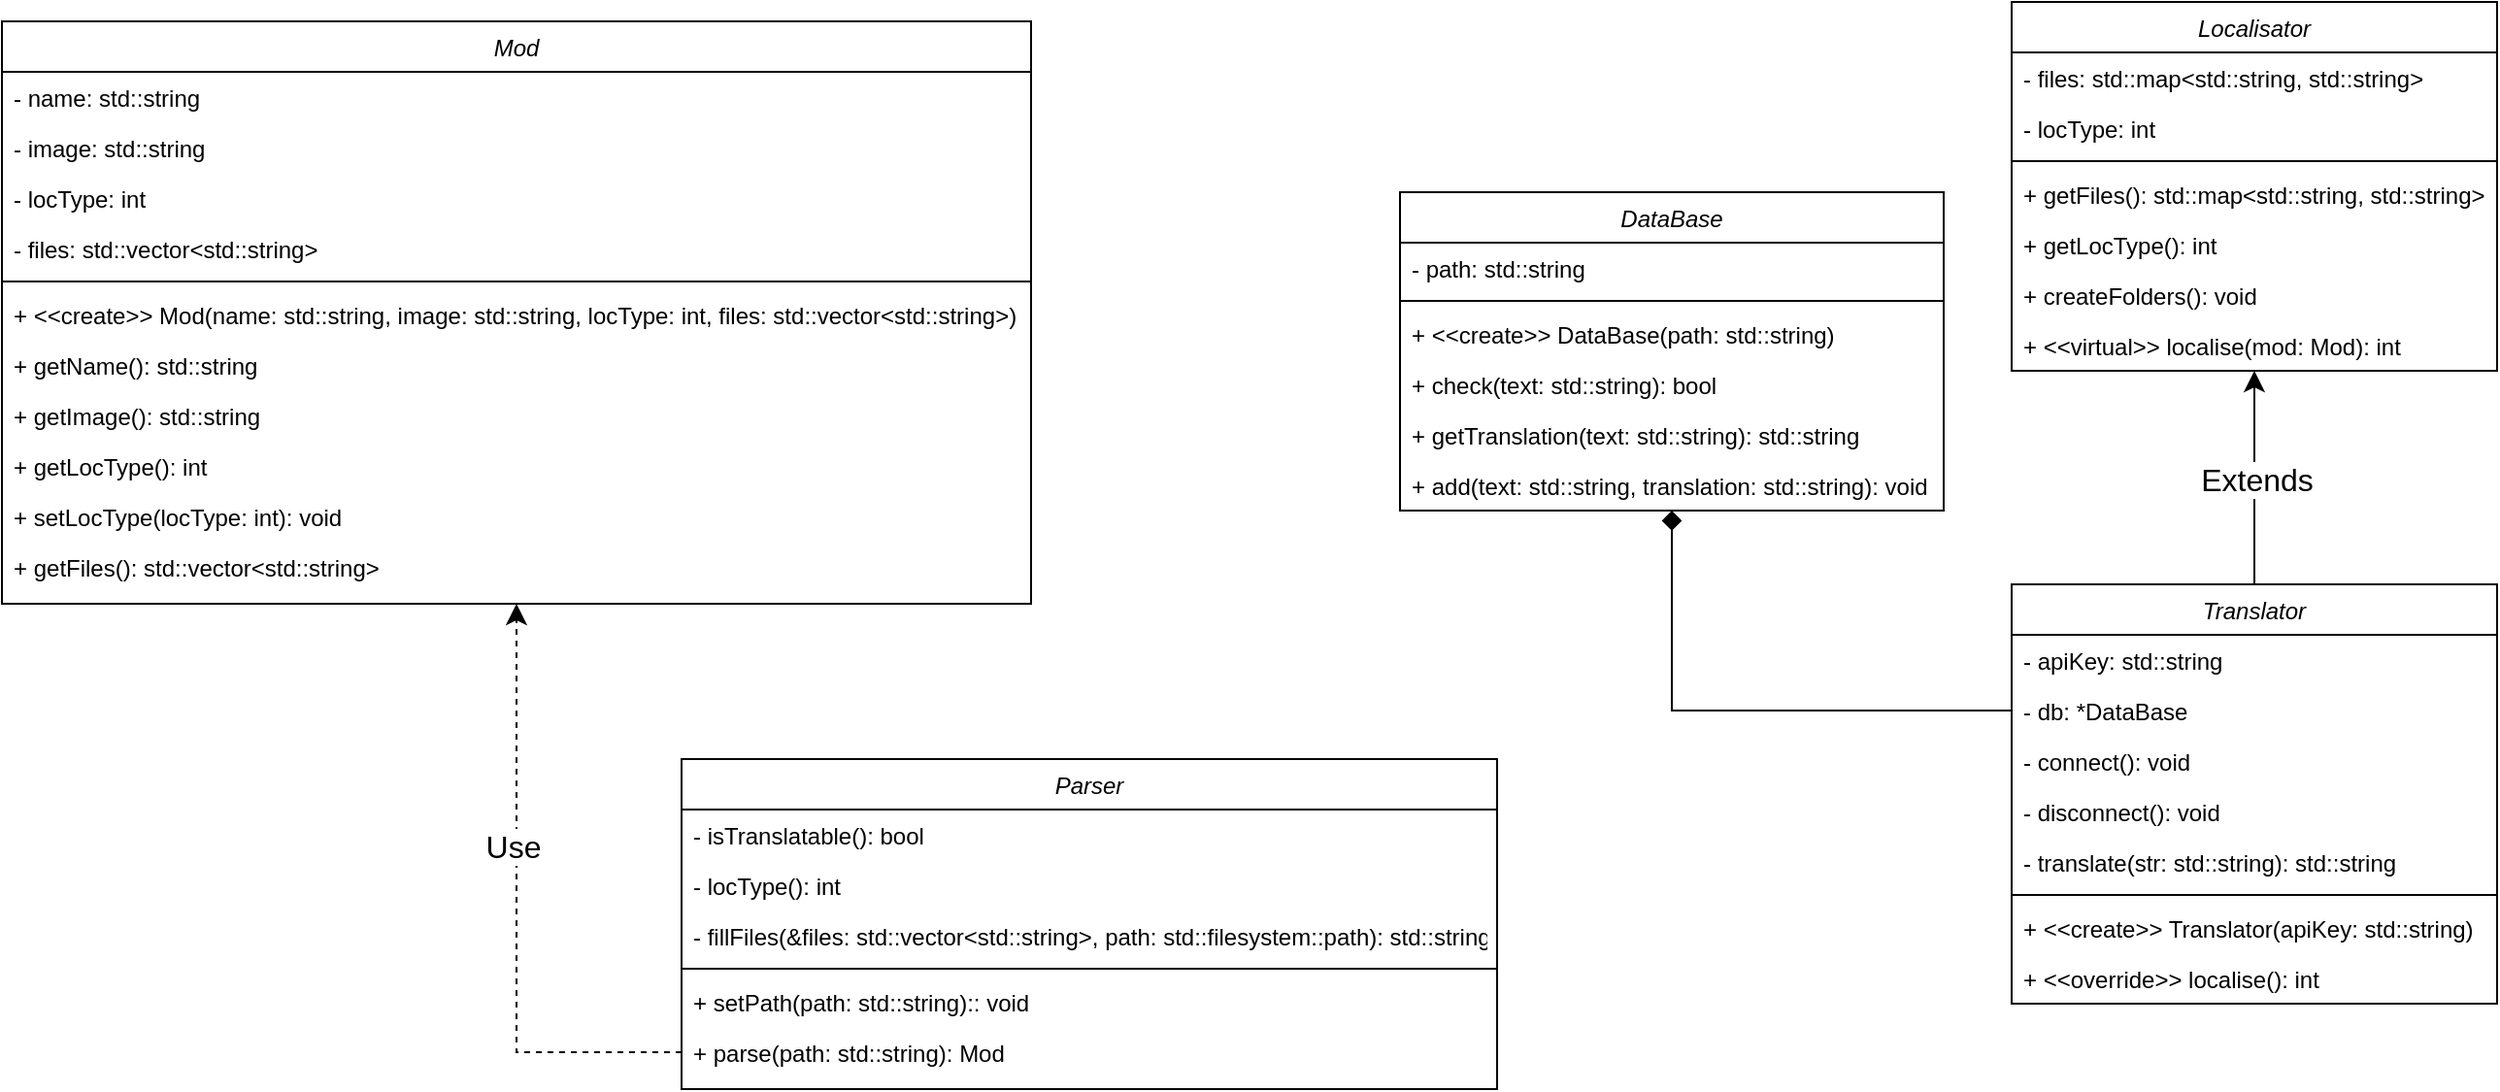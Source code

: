 <mxfile version="22.1.7" type="device">
  <diagram id="C5RBs43oDa-KdzZeNtuy" name="Page-1">
    <mxGraphModel dx="1357" dy="854" grid="1" gridSize="10" guides="1" tooltips="1" connect="1" arrows="1" fold="1" page="1" pageScale="1" pageWidth="827" pageHeight="1169" math="0" shadow="0">
      <root>
        <mxCell id="WIyWlLk6GJQsqaUBKTNV-0" />
        <mxCell id="WIyWlLk6GJQsqaUBKTNV-1" parent="WIyWlLk6GJQsqaUBKTNV-0" />
        <mxCell id="zkfFHV4jXpPFQw0GAbJ--0" value="Mod" style="swimlane;fontStyle=2;align=center;verticalAlign=top;childLayout=stackLayout;horizontal=1;startSize=26;horizontalStack=0;resizeParent=1;resizeLast=0;collapsible=1;marginBottom=0;rounded=0;shadow=0;strokeWidth=1;" parent="WIyWlLk6GJQsqaUBKTNV-1" vertex="1">
          <mxGeometry x="230" y="150" width="530" height="300" as="geometry">
            <mxRectangle x="230" y="140" width="160" height="26" as="alternateBounds" />
          </mxGeometry>
        </mxCell>
        <mxCell id="zkfFHV4jXpPFQw0GAbJ--3" value="- name: std::string" style="text;align=left;verticalAlign=top;spacingLeft=4;spacingRight=4;overflow=hidden;rotatable=0;points=[[0,0.5],[1,0.5]];portConstraint=eastwest;rounded=0;shadow=0;html=0;" parent="zkfFHV4jXpPFQw0GAbJ--0" vertex="1">
          <mxGeometry y="26" width="530" height="26" as="geometry" />
        </mxCell>
        <mxCell id="EVl2K6StULn4HMKJgN-R-0" value="- image: std::string" style="text;align=left;verticalAlign=top;spacingLeft=4;spacingRight=4;overflow=hidden;rotatable=0;points=[[0,0.5],[1,0.5]];portConstraint=eastwest;rounded=0;shadow=0;html=0;" parent="zkfFHV4jXpPFQw0GAbJ--0" vertex="1">
          <mxGeometry y="52" width="530" height="26" as="geometry" />
        </mxCell>
        <mxCell id="6hkcjDs0qSwzZvk9efwG-0" value="- locType: int" style="text;align=left;verticalAlign=top;spacingLeft=4;spacingRight=4;overflow=hidden;rotatable=0;points=[[0,0.5],[1,0.5]];portConstraint=eastwest;rounded=0;shadow=0;html=0;" parent="zkfFHV4jXpPFQw0GAbJ--0" vertex="1">
          <mxGeometry y="78" width="530" height="26" as="geometry" />
        </mxCell>
        <mxCell id="TcEMR7NrBfed5pxMnUd9-0" value="- files: std::vector&lt;std::string&gt;" style="text;align=left;verticalAlign=top;spacingLeft=4;spacingRight=4;overflow=hidden;rotatable=0;points=[[0,0.5],[1,0.5]];portConstraint=eastwest;rounded=0;shadow=0;html=0;" parent="zkfFHV4jXpPFQw0GAbJ--0" vertex="1">
          <mxGeometry y="104" width="530" height="26" as="geometry" />
        </mxCell>
        <mxCell id="zkfFHV4jXpPFQw0GAbJ--4" value="" style="line;html=1;strokeWidth=1;align=left;verticalAlign=middle;spacingTop=-1;spacingLeft=3;spacingRight=3;rotatable=0;labelPosition=right;points=[];portConstraint=eastwest;" parent="zkfFHV4jXpPFQw0GAbJ--0" vertex="1">
          <mxGeometry y="130" width="530" height="8" as="geometry" />
        </mxCell>
        <mxCell id="zkfFHV4jXpPFQw0GAbJ--5" value="+ &lt;&lt;create&gt;&gt; Mod(name: std::string, image: std::string, locType: int, files: std::vector&lt;std::string&gt;)" style="text;align=left;verticalAlign=top;spacingLeft=4;spacingRight=4;overflow=hidden;rotatable=0;points=[[0,0.5],[1,0.5]];portConstraint=eastwest;" parent="zkfFHV4jXpPFQw0GAbJ--0" vertex="1">
          <mxGeometry y="138" width="530" height="26" as="geometry" />
        </mxCell>
        <mxCell id="TcEMR7NrBfed5pxMnUd9-6" value="+ getName(): std::string" style="text;align=left;verticalAlign=top;spacingLeft=4;spacingRight=4;overflow=hidden;rotatable=0;points=[[0,0.5],[1,0.5]];portConstraint=eastwest;" parent="zkfFHV4jXpPFQw0GAbJ--0" vertex="1">
          <mxGeometry y="164" width="530" height="26" as="geometry" />
        </mxCell>
        <mxCell id="TcEMR7NrBfed5pxMnUd9-7" value="+ getImage(): std::string" style="text;align=left;verticalAlign=top;spacingLeft=4;spacingRight=4;overflow=hidden;rotatable=0;points=[[0,0.5],[1,0.5]];portConstraint=eastwest;" parent="zkfFHV4jXpPFQw0GAbJ--0" vertex="1">
          <mxGeometry y="190" width="530" height="26" as="geometry" />
        </mxCell>
        <mxCell id="6hkcjDs0qSwzZvk9efwG-1" value="+ getLocType(): int" style="text;align=left;verticalAlign=top;spacingLeft=4;spacingRight=4;overflow=hidden;rotatable=0;points=[[0,0.5],[1,0.5]];portConstraint=eastwest;" parent="zkfFHV4jXpPFQw0GAbJ--0" vertex="1">
          <mxGeometry y="216" width="530" height="26" as="geometry" />
        </mxCell>
        <mxCell id="6hkcjDs0qSwzZvk9efwG-2" value="+ setLocType(locType: int): void" style="text;align=left;verticalAlign=top;spacingLeft=4;spacingRight=4;overflow=hidden;rotatable=0;points=[[0,0.5],[1,0.5]];portConstraint=eastwest;" parent="zkfFHV4jXpPFQw0GAbJ--0" vertex="1">
          <mxGeometry y="242" width="530" height="26" as="geometry" />
        </mxCell>
        <mxCell id="TcEMR7NrBfed5pxMnUd9-8" value="+ getFiles(): std::vector&lt;std::string&gt;" style="text;align=left;verticalAlign=top;spacingLeft=4;spacingRight=4;overflow=hidden;rotatable=0;points=[[0,0.5],[1,0.5]];portConstraint=eastwest;" parent="zkfFHV4jXpPFQw0GAbJ--0" vertex="1">
          <mxGeometry y="268" width="530" height="26" as="geometry" />
        </mxCell>
        <mxCell id="TcEMR7NrBfed5pxMnUd9-9" value="Parser" style="swimlane;fontStyle=2;align=center;verticalAlign=top;childLayout=stackLayout;horizontal=1;startSize=26;horizontalStack=0;resizeParent=1;resizeLast=0;collapsible=1;marginBottom=0;rounded=0;shadow=0;strokeWidth=1;" parent="WIyWlLk6GJQsqaUBKTNV-1" vertex="1">
          <mxGeometry x="580" y="530" width="420" height="170" as="geometry">
            <mxRectangle x="230" y="140" width="160" height="26" as="alternateBounds" />
          </mxGeometry>
        </mxCell>
        <mxCell id="TcEMR7NrBfed5pxMnUd9-11" value="- isTranslatable(): bool" style="text;align=left;verticalAlign=top;spacingLeft=4;spacingRight=4;overflow=hidden;rotatable=0;points=[[0,0.5],[1,0.5]];portConstraint=eastwest;rounded=0;shadow=0;html=0;" parent="TcEMR7NrBfed5pxMnUd9-9" vertex="1">
          <mxGeometry y="26" width="420" height="26" as="geometry" />
        </mxCell>
        <mxCell id="6hkcjDs0qSwzZvk9efwG-3" value="- locType(): int" style="text;align=left;verticalAlign=top;spacingLeft=4;spacingRight=4;overflow=hidden;rotatable=0;points=[[0,0.5],[1,0.5]];portConstraint=eastwest;rounded=0;shadow=0;html=0;" parent="TcEMR7NrBfed5pxMnUd9-9" vertex="1">
          <mxGeometry y="52" width="420" height="26" as="geometry" />
        </mxCell>
        <mxCell id="TcEMR7NrBfed5pxMnUd9-12" value="- fillFiles(&amp;files: std::vector&lt;std::string&gt;, path: std::filesystem::path): std::string" style="text;align=left;verticalAlign=top;spacingLeft=4;spacingRight=4;overflow=hidden;rotatable=0;points=[[0,0.5],[1,0.5]];portConstraint=eastwest;rounded=0;shadow=0;html=0;" parent="TcEMR7NrBfed5pxMnUd9-9" vertex="1">
          <mxGeometry y="78" width="420" height="26" as="geometry" />
        </mxCell>
        <mxCell id="TcEMR7NrBfed5pxMnUd9-15" value="" style="line;html=1;strokeWidth=1;align=left;verticalAlign=middle;spacingTop=-1;spacingLeft=3;spacingRight=3;rotatable=0;labelPosition=right;points=[];portConstraint=eastwest;" parent="TcEMR7NrBfed5pxMnUd9-9" vertex="1">
          <mxGeometry y="104" width="420" height="8" as="geometry" />
        </mxCell>
        <mxCell id="TcEMR7NrBfed5pxMnUd9-16" value="+ setPath(path: std::string):: void" style="text;align=left;verticalAlign=top;spacingLeft=4;spacingRight=4;overflow=hidden;rotatable=0;points=[[0,0.5],[1,0.5]];portConstraint=eastwest;" parent="TcEMR7NrBfed5pxMnUd9-9" vertex="1">
          <mxGeometry y="112" width="420" height="26" as="geometry" />
        </mxCell>
        <mxCell id="TcEMR7NrBfed5pxMnUd9-17" value="+ parse(path: std::string): Mod" style="text;align=left;verticalAlign=top;spacingLeft=4;spacingRight=4;overflow=hidden;rotatable=0;points=[[0,0.5],[1,0.5]];portConstraint=eastwest;" parent="TcEMR7NrBfed5pxMnUd9-9" vertex="1">
          <mxGeometry y="138" width="420" height="26" as="geometry" />
        </mxCell>
        <mxCell id="TcEMR7NrBfed5pxMnUd9-22" value="Localisator" style="swimlane;fontStyle=2;align=center;verticalAlign=top;childLayout=stackLayout;horizontal=1;startSize=26;horizontalStack=0;resizeParent=1;resizeLast=0;collapsible=1;marginBottom=0;rounded=0;shadow=0;strokeWidth=1;" parent="WIyWlLk6GJQsqaUBKTNV-1" vertex="1">
          <mxGeometry x="1265" y="140" width="250" height="190" as="geometry">
            <mxRectangle x="230" y="140" width="160" height="26" as="alternateBounds" />
          </mxGeometry>
        </mxCell>
        <mxCell id="TcEMR7NrBfed5pxMnUd9-23" value="- files: std::map&lt;std::string, std::string&gt;" style="text;align=left;verticalAlign=top;spacingLeft=4;spacingRight=4;overflow=hidden;rotatable=0;points=[[0,0.5],[1,0.5]];portConstraint=eastwest;" parent="TcEMR7NrBfed5pxMnUd9-22" vertex="1">
          <mxGeometry y="26" width="250" height="26" as="geometry" />
        </mxCell>
        <mxCell id="TcEMR7NrBfed5pxMnUd9-24" value="- locType: int" style="text;align=left;verticalAlign=top;spacingLeft=4;spacingRight=4;overflow=hidden;rotatable=0;points=[[0,0.5],[1,0.5]];portConstraint=eastwest;rounded=0;shadow=0;html=0;" parent="TcEMR7NrBfed5pxMnUd9-22" vertex="1">
          <mxGeometry y="52" width="250" height="26" as="geometry" />
        </mxCell>
        <mxCell id="TcEMR7NrBfed5pxMnUd9-26" value="" style="line;html=1;strokeWidth=1;align=left;verticalAlign=middle;spacingTop=-1;spacingLeft=3;spacingRight=3;rotatable=0;labelPosition=right;points=[];portConstraint=eastwest;" parent="TcEMR7NrBfed5pxMnUd9-22" vertex="1">
          <mxGeometry y="78" width="250" height="8" as="geometry" />
        </mxCell>
        <mxCell id="TcEMR7NrBfed5pxMnUd9-28" value="+ getFiles(): std::map&lt;std::string, std::string&gt;" style="text;align=left;verticalAlign=top;spacingLeft=4;spacingRight=4;overflow=hidden;rotatable=0;points=[[0,0.5],[1,0.5]];portConstraint=eastwest;" parent="TcEMR7NrBfed5pxMnUd9-22" vertex="1">
          <mxGeometry y="86" width="250" height="26" as="geometry" />
        </mxCell>
        <mxCell id="6hkcjDs0qSwzZvk9efwG-5" value="+ getLocType(): int" style="text;align=left;verticalAlign=top;spacingLeft=4;spacingRight=4;overflow=hidden;rotatable=0;points=[[0,0.5],[1,0.5]];portConstraint=eastwest;" parent="TcEMR7NrBfed5pxMnUd9-22" vertex="1">
          <mxGeometry y="112" width="250" height="26" as="geometry" />
        </mxCell>
        <mxCell id="TcEMR7NrBfed5pxMnUd9-29" value="+ createFolders(): void" style="text;align=left;verticalAlign=top;spacingLeft=4;spacingRight=4;overflow=hidden;rotatable=0;points=[[0,0.5],[1,0.5]];portConstraint=eastwest;" parent="TcEMR7NrBfed5pxMnUd9-22" vertex="1">
          <mxGeometry y="138" width="250" height="26" as="geometry" />
        </mxCell>
        <mxCell id="TcEMR7NrBfed5pxMnUd9-30" value="+ &lt;&lt;virtual&gt;&gt; localise(mod: Mod): int" style="text;align=left;verticalAlign=top;spacingLeft=4;spacingRight=4;overflow=hidden;rotatable=0;points=[[0,0.5],[1,0.5]];portConstraint=eastwest;" parent="TcEMR7NrBfed5pxMnUd9-22" vertex="1">
          <mxGeometry y="164" width="250" height="26" as="geometry" />
        </mxCell>
        <mxCell id="TcEMR7NrBfed5pxMnUd9-42" style="edgeStyle=orthogonalEdgeStyle;rounded=0;orthogonalLoop=1;jettySize=auto;html=1;exitX=0.5;exitY=0;exitDx=0;exitDy=0;fontSize=12;startSize=8;endSize=8;" parent="WIyWlLk6GJQsqaUBKTNV-1" source="TcEMR7NrBfed5pxMnUd9-31" target="TcEMR7NrBfed5pxMnUd9-22" edge="1">
          <mxGeometry relative="1" as="geometry" />
        </mxCell>
        <mxCell id="TcEMR7NrBfed5pxMnUd9-43" value="Extends" style="edgeLabel;html=1;align=center;verticalAlign=middle;resizable=0;points=[];fontSize=16;" parent="TcEMR7NrBfed5pxMnUd9-42" vertex="1" connectable="0">
          <mxGeometry x="-0.018" y="-1" relative="1" as="geometry">
            <mxPoint as="offset" />
          </mxGeometry>
        </mxCell>
        <mxCell id="TcEMR7NrBfed5pxMnUd9-31" value="Translator" style="swimlane;fontStyle=2;align=center;verticalAlign=top;childLayout=stackLayout;horizontal=1;startSize=26;horizontalStack=0;resizeParent=1;resizeLast=0;collapsible=1;marginBottom=0;rounded=0;shadow=0;strokeWidth=1;" parent="WIyWlLk6GJQsqaUBKTNV-1" vertex="1">
          <mxGeometry x="1265" y="440" width="250" height="216" as="geometry">
            <mxRectangle x="230" y="140" width="160" height="26" as="alternateBounds" />
          </mxGeometry>
        </mxCell>
        <mxCell id="TcEMR7NrBfed5pxMnUd9-32" value="- apiKey: std::string" style="text;align=left;verticalAlign=top;spacingLeft=4;spacingRight=4;overflow=hidden;rotatable=0;points=[[0,0.5],[1,0.5]];portConstraint=eastwest;" parent="TcEMR7NrBfed5pxMnUd9-31" vertex="1">
          <mxGeometry y="26" width="250" height="26" as="geometry" />
        </mxCell>
        <mxCell id="TcEMR7NrBfed5pxMnUd9-66" value="- db: *DataBase" style="text;align=left;verticalAlign=top;spacingLeft=4;spacingRight=4;overflow=hidden;rotatable=0;points=[[0,0.5],[1,0.5]];portConstraint=eastwest;rounded=0;shadow=0;html=0;" parent="TcEMR7NrBfed5pxMnUd9-31" vertex="1">
          <mxGeometry y="52" width="250" height="26" as="geometry" />
        </mxCell>
        <mxCell id="TcEMR7NrBfed5pxMnUd9-33" value="- connect(): void" style="text;align=left;verticalAlign=top;spacingLeft=4;spacingRight=4;overflow=hidden;rotatable=0;points=[[0,0.5],[1,0.5]];portConstraint=eastwest;rounded=0;shadow=0;html=0;" parent="TcEMR7NrBfed5pxMnUd9-31" vertex="1">
          <mxGeometry y="78" width="250" height="26" as="geometry" />
        </mxCell>
        <mxCell id="6hkcjDs0qSwzZvk9efwG-4" value="- disconnect(): void" style="text;align=left;verticalAlign=top;spacingLeft=4;spacingRight=4;overflow=hidden;rotatable=0;points=[[0,0.5],[1,0.5]];portConstraint=eastwest;rounded=0;shadow=0;html=0;" parent="TcEMR7NrBfed5pxMnUd9-31" vertex="1">
          <mxGeometry y="104" width="250" height="26" as="geometry" />
        </mxCell>
        <mxCell id="TcEMR7NrBfed5pxMnUd9-44" value="- translate(str: std::string): std::string" style="text;align=left;verticalAlign=top;spacingLeft=4;spacingRight=4;overflow=hidden;rotatable=0;points=[[0,0.5],[1,0.5]];portConstraint=eastwest;rounded=0;shadow=0;html=0;" parent="TcEMR7NrBfed5pxMnUd9-31" vertex="1">
          <mxGeometry y="130" width="250" height="26" as="geometry" />
        </mxCell>
        <mxCell id="TcEMR7NrBfed5pxMnUd9-34" value="" style="line;html=1;strokeWidth=1;align=left;verticalAlign=middle;spacingTop=-1;spacingLeft=3;spacingRight=3;rotatable=0;labelPosition=right;points=[];portConstraint=eastwest;" parent="TcEMR7NrBfed5pxMnUd9-31" vertex="1">
          <mxGeometry y="156" width="250" height="8" as="geometry" />
        </mxCell>
        <mxCell id="TcEMR7NrBfed5pxMnUd9-35" value="+ &lt;&lt;create&gt;&gt; Translator(apiKey: std::string)" style="text;align=left;verticalAlign=top;spacingLeft=4;spacingRight=4;overflow=hidden;rotatable=0;points=[[0,0.5],[1,0.5]];portConstraint=eastwest;" parent="TcEMR7NrBfed5pxMnUd9-31" vertex="1">
          <mxGeometry y="164" width="250" height="26" as="geometry" />
        </mxCell>
        <mxCell id="TcEMR7NrBfed5pxMnUd9-36" value="+ &lt;&lt;override&gt;&gt; localise(): int" style="text;align=left;verticalAlign=top;spacingLeft=4;spacingRight=4;overflow=hidden;rotatable=0;points=[[0,0.5],[1,0.5]];portConstraint=eastwest;" parent="TcEMR7NrBfed5pxMnUd9-31" vertex="1">
          <mxGeometry y="190" width="250" height="26" as="geometry" />
        </mxCell>
        <mxCell id="TcEMR7NrBfed5pxMnUd9-39" style="edgeStyle=none;curved=1;rounded=0;orthogonalLoop=1;jettySize=auto;html=1;entryX=0.5;entryY=0;entryDx=0;entryDy=0;fontSize=12;startSize=8;endSize=8;" parent="WIyWlLk6GJQsqaUBKTNV-1" source="TcEMR7NrBfed5pxMnUd9-31" target="TcEMR7NrBfed5pxMnUd9-31" edge="1">
          <mxGeometry relative="1" as="geometry" />
        </mxCell>
        <mxCell id="TcEMR7NrBfed5pxMnUd9-45" value="DataBase" style="swimlane;fontStyle=2;align=center;verticalAlign=top;childLayout=stackLayout;horizontal=1;startSize=26;horizontalStack=0;resizeParent=1;resizeLast=0;collapsible=1;marginBottom=0;rounded=0;shadow=0;strokeWidth=1;" parent="WIyWlLk6GJQsqaUBKTNV-1" vertex="1">
          <mxGeometry x="950" y="238" width="280" height="164" as="geometry">
            <mxRectangle x="230" y="140" width="160" height="26" as="alternateBounds" />
          </mxGeometry>
        </mxCell>
        <mxCell id="TcEMR7NrBfed5pxMnUd9-46" value="- path: std::string" style="text;align=left;verticalAlign=top;spacingLeft=4;spacingRight=4;overflow=hidden;rotatable=0;points=[[0,0.5],[1,0.5]];portConstraint=eastwest;" parent="TcEMR7NrBfed5pxMnUd9-45" vertex="1">
          <mxGeometry y="26" width="280" height="26" as="geometry" />
        </mxCell>
        <mxCell id="TcEMR7NrBfed5pxMnUd9-49" value="" style="line;html=1;strokeWidth=1;align=left;verticalAlign=middle;spacingTop=-1;spacingLeft=3;spacingRight=3;rotatable=0;labelPosition=right;points=[];portConstraint=eastwest;" parent="TcEMR7NrBfed5pxMnUd9-45" vertex="1">
          <mxGeometry y="52" width="280" height="8" as="geometry" />
        </mxCell>
        <mxCell id="TcEMR7NrBfed5pxMnUd9-50" value="+ &lt;&lt;create&gt;&gt; DataBase(path: std::string)" style="text;align=left;verticalAlign=top;spacingLeft=4;spacingRight=4;overflow=hidden;rotatable=0;points=[[0,0.5],[1,0.5]];portConstraint=eastwest;" parent="TcEMR7NrBfed5pxMnUd9-45" vertex="1">
          <mxGeometry y="60" width="280" height="26" as="geometry" />
        </mxCell>
        <mxCell id="TcEMR7NrBfed5pxMnUd9-51" value="+ check(text: std::string): bool" style="text;align=left;verticalAlign=top;spacingLeft=4;spacingRight=4;overflow=hidden;rotatable=0;points=[[0,0.5],[1,0.5]];portConstraint=eastwest;" parent="TcEMR7NrBfed5pxMnUd9-45" vertex="1">
          <mxGeometry y="86" width="280" height="26" as="geometry" />
        </mxCell>
        <mxCell id="TcEMR7NrBfed5pxMnUd9-52" value="+ getTranslation(text: std::string): std::string" style="text;align=left;verticalAlign=top;spacingLeft=4;spacingRight=4;overflow=hidden;rotatable=0;points=[[0,0.5],[1,0.5]];portConstraint=eastwest;" parent="TcEMR7NrBfed5pxMnUd9-45" vertex="1">
          <mxGeometry y="112" width="280" height="26" as="geometry" />
        </mxCell>
        <mxCell id="TcEMR7NrBfed5pxMnUd9-53" value="+ add(text: std::string, translation: std::string): void" style="text;align=left;verticalAlign=top;spacingLeft=4;spacingRight=4;overflow=hidden;rotatable=0;points=[[0,0.5],[1,0.5]];portConstraint=eastwest;" parent="TcEMR7NrBfed5pxMnUd9-45" vertex="1">
          <mxGeometry y="138" width="280" height="26" as="geometry" />
        </mxCell>
        <mxCell id="TcEMR7NrBfed5pxMnUd9-75" style="edgeStyle=orthogonalEdgeStyle;rounded=0;orthogonalLoop=1;jettySize=auto;html=1;exitX=0;exitY=0.5;exitDx=0;exitDy=0;fontSize=12;startSize=8;endSize=8;dashed=1;" parent="WIyWlLk6GJQsqaUBKTNV-1" source="TcEMR7NrBfed5pxMnUd9-17" target="zkfFHV4jXpPFQw0GAbJ--0" edge="1">
          <mxGeometry relative="1" as="geometry" />
        </mxCell>
        <mxCell id="TcEMR7NrBfed5pxMnUd9-76" value="Use" style="edgeLabel;html=1;align=center;verticalAlign=middle;resizable=0;points=[];fontSize=16;" parent="TcEMR7NrBfed5pxMnUd9-75" vertex="1" connectable="0">
          <mxGeometry x="0.21" y="2" relative="1" as="geometry">
            <mxPoint as="offset" />
          </mxGeometry>
        </mxCell>
        <mxCell id="TcEMR7NrBfed5pxMnUd9-77" style="edgeStyle=orthogonalEdgeStyle;rounded=0;orthogonalLoop=1;jettySize=auto;html=1;exitX=0;exitY=0.5;exitDx=0;exitDy=0;fontSize=12;startSize=8;endSize=8;endArrow=diamond;endFill=1;strokeWidth=1;" parent="WIyWlLk6GJQsqaUBKTNV-1" source="TcEMR7NrBfed5pxMnUd9-66" target="TcEMR7NrBfed5pxMnUd9-45" edge="1">
          <mxGeometry relative="1" as="geometry" />
        </mxCell>
        <mxCell id="TcEMR7NrBfed5pxMnUd9-79" style="edgeStyle=none;curved=1;rounded=0;orthogonalLoop=1;jettySize=auto;html=1;exitX=0.5;exitY=0;exitDx=0;exitDy=0;fontSize=12;startSize=8;endSize=8;" parent="WIyWlLk6GJQsqaUBKTNV-1" source="TcEMR7NrBfed5pxMnUd9-31" target="TcEMR7NrBfed5pxMnUd9-31" edge="1">
          <mxGeometry relative="1" as="geometry" />
        </mxCell>
      </root>
    </mxGraphModel>
  </diagram>
</mxfile>
